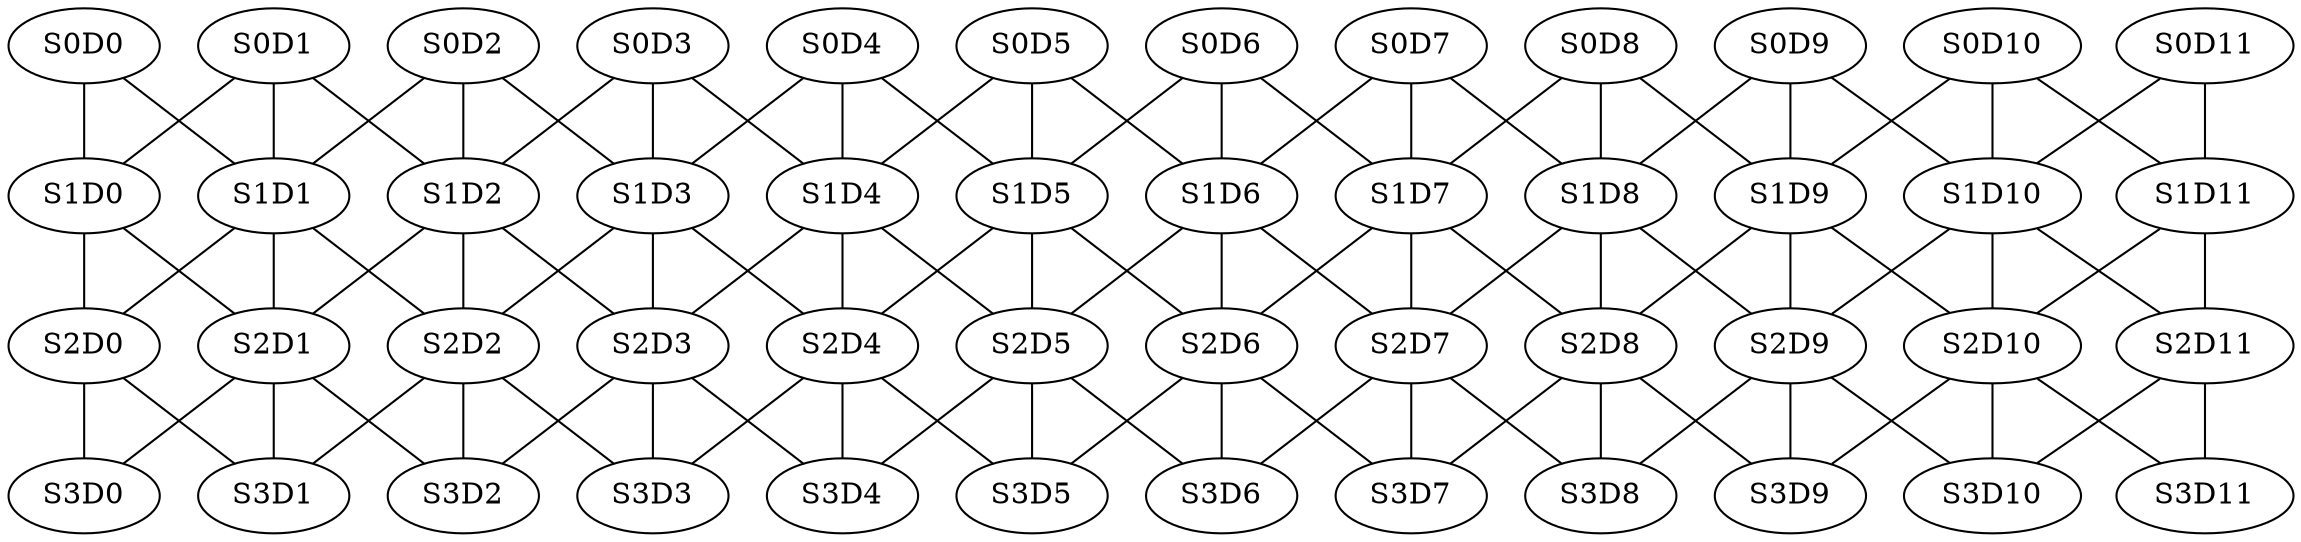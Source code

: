 graph nodegraph {
S0D0 -- S1D0
S0D1 -- S1D0
S0D1 -- S1D1
S0D0 -- S1D1
S0D2 -- S1D1
S0D2 -- S1D2
S0D1 -- S1D2
S0D3 -- S1D2
S0D3 -- S1D3
S0D2 -- S1D3
S0D4 -- S1D3
S0D4 -- S1D4
S0D3 -- S1D4
S0D5 -- S1D4
S0D5 -- S1D5
S0D4 -- S1D5
S0D6 -- S1D5
S0D6 -- S1D6
S0D5 -- S1D6
S0D7 -- S1D6
S0D7 -- S1D7
S0D6 -- S1D7
S0D8 -- S1D7
S0D8 -- S1D8
S0D7 -- S1D8
S0D9 -- S1D8
S0D9 -- S1D9
S0D8 -- S1D9
S0D10 -- S1D9
S0D10 -- S1D10
S0D9 -- S1D10
S0D11 -- S1D10
S0D11 -- S1D11
S0D10 -- S1D11
S1D0 -- S2D0
S1D1 -- S2D0
S1D1 -- S2D1
S1D0 -- S2D1
S1D2 -- S2D1
S1D2 -- S2D2
S1D1 -- S2D2
S1D3 -- S2D2
S1D3 -- S2D3
S1D2 -- S2D3
S1D4 -- S2D3
S1D4 -- S2D4
S1D3 -- S2D4
S1D5 -- S2D4
S1D5 -- S2D5
S1D4 -- S2D5
S1D6 -- S2D5
S1D6 -- S2D6
S1D5 -- S2D6
S1D7 -- S2D6
S1D7 -- S2D7
S1D6 -- S2D7
S1D8 -- S2D7
S1D8 -- S2D8
S1D7 -- S2D8
S1D9 -- S2D8
S1D9 -- S2D9
S1D8 -- S2D9
S1D10 -- S2D9
S1D10 -- S2D10
S1D9 -- S2D10
S1D11 -- S2D10
S1D11 -- S2D11
S1D10 -- S2D11
S2D0 -- S3D0
S2D1 -- S3D0
S2D1 -- S3D1
S2D0 -- S3D1
S2D2 -- S3D1
S2D2 -- S3D2
S2D1 -- S3D2
S2D3 -- S3D2
S2D3 -- S3D3
S2D2 -- S3D3
S2D4 -- S3D3
S2D4 -- S3D4
S2D3 -- S3D4
S2D5 -- S3D4
S2D5 -- S3D5
S2D4 -- S3D5
S2D6 -- S3D5
S2D6 -- S3D6
S2D5 -- S3D6
S2D7 -- S3D6
S2D7 -- S3D7
S2D6 -- S3D7
S2D8 -- S3D7
S2D8 -- S3D8
S2D7 -- S3D8
S2D9 -- S3D8
S2D9 -- S3D9
S2D8 -- S3D9
S2D10 -- S3D9
S2D10 -- S3D10
S2D9 -- S3D10
S2D11 -- S3D10
S2D11 -- S3D11
S2D10 -- S3D11
}
